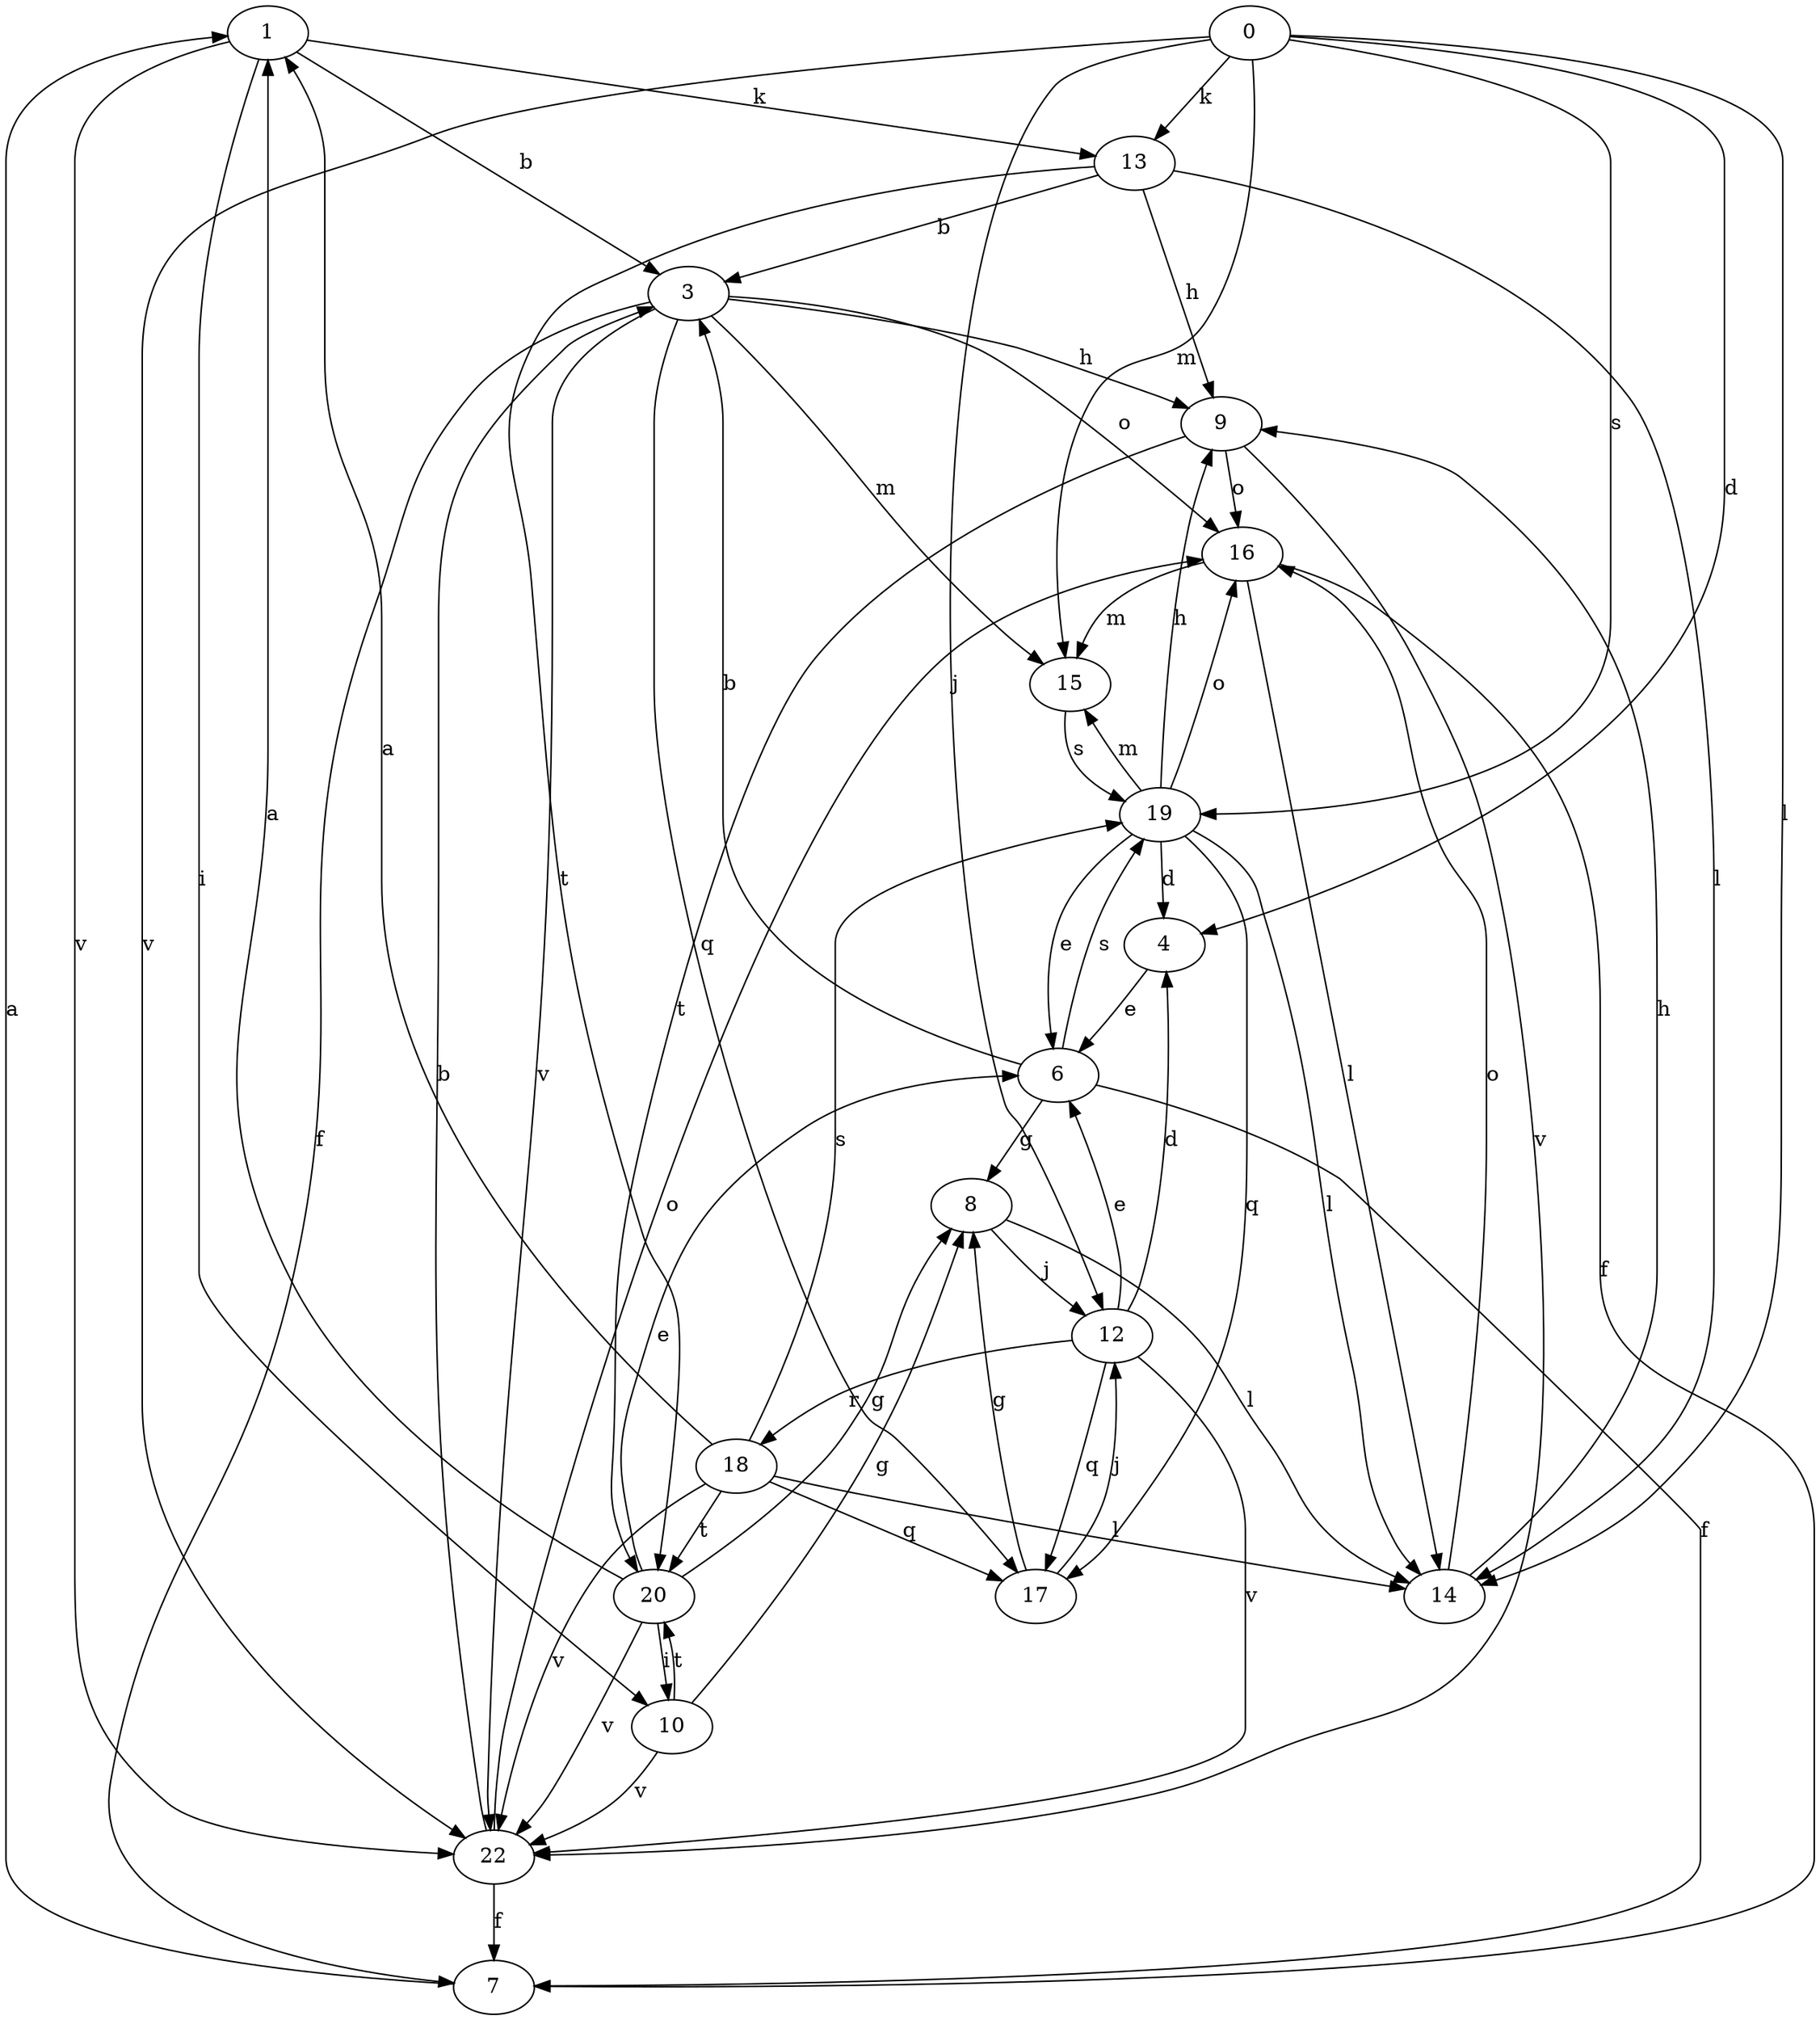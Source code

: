 strict digraph  {
1;
3;
4;
6;
7;
8;
9;
10;
12;
13;
14;
0;
15;
16;
17;
18;
19;
20;
22;
1 -> 3  [label=b];
1 -> 10  [label=i];
1 -> 13  [label=k];
1 -> 22  [label=v];
3 -> 7  [label=f];
3 -> 9  [label=h];
3 -> 15  [label=m];
3 -> 16  [label=o];
3 -> 17  [label=q];
3 -> 22  [label=v];
4 -> 6  [label=e];
6 -> 3  [label=b];
6 -> 7  [label=f];
6 -> 8  [label=g];
6 -> 19  [label=s];
7 -> 1  [label=a];
8 -> 12  [label=j];
8 -> 14  [label=l];
9 -> 16  [label=o];
9 -> 20  [label=t];
9 -> 22  [label=v];
10 -> 8  [label=g];
10 -> 20  [label=t];
10 -> 22  [label=v];
12 -> 4  [label=d];
12 -> 6  [label=e];
12 -> 17  [label=q];
12 -> 18  [label=r];
12 -> 22  [label=v];
13 -> 3  [label=b];
13 -> 9  [label=h];
13 -> 14  [label=l];
13 -> 20  [label=t];
14 -> 9  [label=h];
14 -> 16  [label=o];
0 -> 4  [label=d];
0 -> 12  [label=j];
0 -> 13  [label=k];
0 -> 14  [label=l];
0 -> 15  [label=m];
0 -> 19  [label=s];
0 -> 22  [label=v];
15 -> 19  [label=s];
16 -> 7  [label=f];
16 -> 14  [label=l];
16 -> 15  [label=m];
17 -> 8  [label=g];
17 -> 12  [label=j];
18 -> 1  [label=a];
18 -> 14  [label=l];
18 -> 17  [label=q];
18 -> 19  [label=s];
18 -> 20  [label=t];
18 -> 22  [label=v];
19 -> 4  [label=d];
19 -> 6  [label=e];
19 -> 9  [label=h];
19 -> 14  [label=l];
19 -> 15  [label=m];
19 -> 16  [label=o];
19 -> 17  [label=q];
20 -> 1  [label=a];
20 -> 6  [label=e];
20 -> 8  [label=g];
20 -> 10  [label=i];
20 -> 22  [label=v];
22 -> 3  [label=b];
22 -> 7  [label=f];
22 -> 16  [label=o];
}
